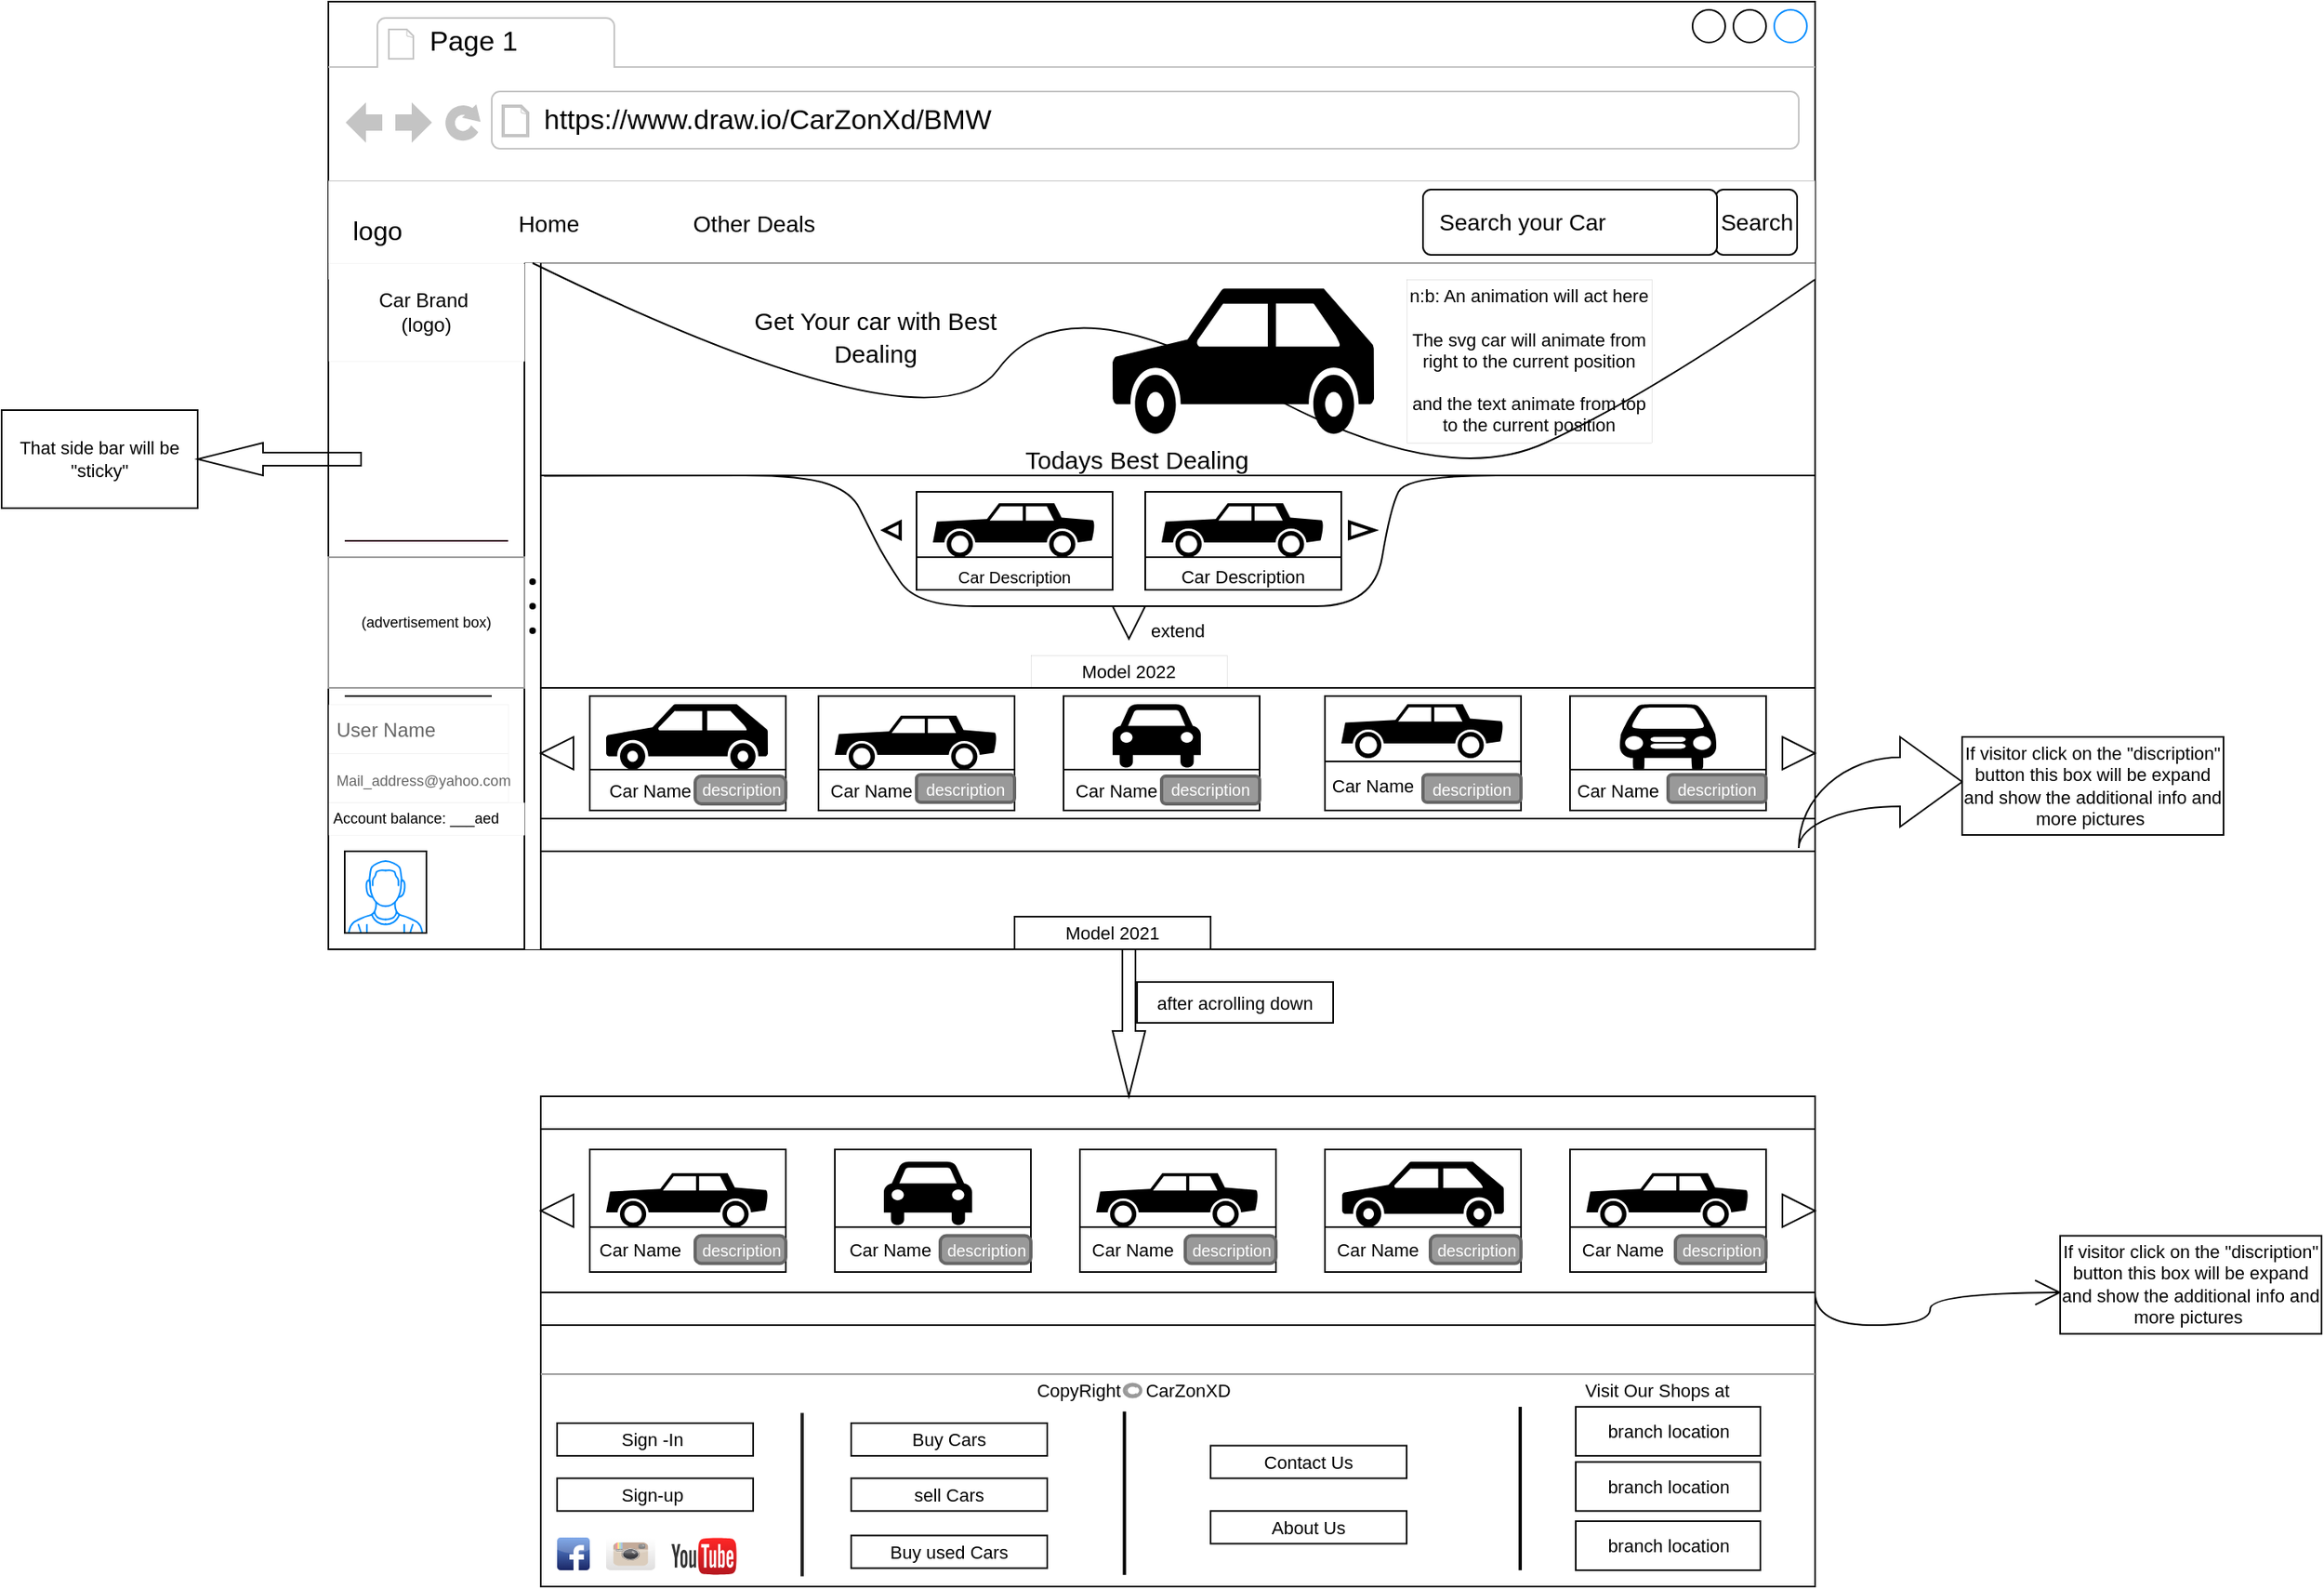 <mxfile version="20.3.0" type="device"><diagram id="kMZkIQXYg6IpjnxFTwo0" name="Page-1"><mxGraphModel dx="1888" dy="641" grid="1" gridSize="10" guides="1" tooltips="1" connect="1" arrows="1" fold="1" page="1" pageScale="1" pageWidth="850" pageHeight="1100" math="0" shadow="0"><root><mxCell id="0"/><mxCell id="1" parent="0"/><mxCell id="mKoEmBqa7SbIPw8Lqkha-3" value="" style="strokeWidth=1;shadow=0;dashed=0;align=center;html=1;shape=mxgraph.mockup.containers.browserWindow;rSize=0;strokeColor2=#008cff;strokeColor3=#c4c4c4;mainText=,;recursiveResize=0;sketch=0;" parent="1" vertex="1"><mxGeometry x="-130" y="40" width="910" height="580" as="geometry"/></mxCell><mxCell id="mKoEmBqa7SbIPw8Lqkha-4" value="Page 1" style="strokeWidth=1;shadow=0;dashed=0;align=center;html=1;shape=mxgraph.mockup.containers.anchor;fontSize=17;align=left;" parent="mKoEmBqa7SbIPw8Lqkha-3" vertex="1"><mxGeometry x="60" y="12" width="110" height="26" as="geometry"/></mxCell><mxCell id="mKoEmBqa7SbIPw8Lqkha-5" value="https://www.draw.io/CarZonXd/BMW" style="strokeWidth=1;shadow=0;dashed=0;align=center;html=1;shape=mxgraph.mockup.containers.anchor;rSize=0;fontSize=17;align=left;" parent="mKoEmBqa7SbIPw8Lqkha-3" vertex="1"><mxGeometry x="130" y="60" width="250" height="26" as="geometry"/></mxCell><mxCell id="mKoEmBqa7SbIPw8Lqkha-6" value="logo" style="html=1;shadow=0;dashed=0;strokeColor=none;fontSize=16;align=left;spacing=15;" parent="mKoEmBqa7SbIPw8Lqkha-3" vertex="1"><mxGeometry y="110" width="910" height="60" as="geometry"/></mxCell><mxCell id="mKoEmBqa7SbIPw8Lqkha-7" value="Home" style="fillColor=none;strokeColor=none;fontSize=14;align=center;" parent="mKoEmBqa7SbIPw8Lqkha-6" vertex="1"><mxGeometry width="70" height="40" relative="1" as="geometry"><mxPoint x="100" y="5" as="offset"/></mxGeometry></mxCell><mxCell id="mKoEmBqa7SbIPw8Lqkha-9" value="Other Deals" style="fillColor=none;strokeColor=none;fontSize=14;align=right;spacingRight=20;" parent="mKoEmBqa7SbIPw8Lqkha-6" vertex="1"><mxGeometry width="100" height="40" relative="1" as="geometry"><mxPoint x="220" y="5" as="offset"/></mxGeometry></mxCell><mxCell id="mKoEmBqa7SbIPw8Lqkha-10" value="" style="shape=triangle;direction=south;strokeColor=none;perimeter=none;" parent="mKoEmBqa7SbIPw8Lqkha-9" vertex="1"><mxGeometry x="1" y="0.5" width="10" height="5" relative="1" as="geometry"><mxPoint x="-17" y="-2.5" as="offset"/></mxGeometry></mxCell><mxCell id="mKoEmBqa7SbIPw8Lqkha-12" value="Search" style="html=1;shadow=0;dashed=0;shape=mxgraph.bootstrap.rrect;rSize=5;fontSize=14;fillColor=none;" parent="mKoEmBqa7SbIPw8Lqkha-6" vertex="1"><mxGeometry x="1" width="50" height="40" relative="1" as="geometry"><mxPoint x="-61" y="5" as="offset"/></mxGeometry></mxCell><mxCell id="mKoEmBqa7SbIPw8Lqkha-13" value="Search your Car" style="html=1;shadow=0;dashed=0;shape=mxgraph.bootstrap.rrect;rSize=5;fontSize=14;align=left;spacing=10;" parent="mKoEmBqa7SbIPw8Lqkha-6" vertex="1"><mxGeometry x="1" width="180" height="40" relative="1" as="geometry"><mxPoint x="-240" y="5" as="offset"/></mxGeometry></mxCell><mxCell id="mKoEmBqa7SbIPw8Lqkha-56" value="" style="verticalLabelPosition=bottom;shadow=0;dashed=0;align=center;html=1;verticalAlign=top;strokeWidth=1;shape=mxgraph.mockup.markup.line;strokeColor=#999999;fontSize=16;fillColor=#7C6EFF;" parent="mKoEmBqa7SbIPw8Lqkha-6" vertex="1"><mxGeometry x="120" y="40" width="790" height="20" as="geometry"/></mxCell><mxCell id="mKoEmBqa7SbIPw8Lqkha-17" value="" style="verticalLabelPosition=bottom;shadow=0;dashed=0;align=center;html=1;verticalAlign=top;strokeWidth=1;shape=mxgraph.mockup.forms.splitter;direction=north;" parent="mKoEmBqa7SbIPw8Lqkha-3" vertex="1"><mxGeometry x="120" y="160" width="10" height="420" as="geometry"/></mxCell><mxCell id="mKoEmBqa7SbIPw8Lqkha-18" value="" style="verticalLabelPosition=bottom;shadow=0;dashed=0;align=center;html=1;verticalAlign=top;strokeWidth=1;shape=mxgraph.mockup.containers.userMale;strokeColor2=#008cff;" parent="mKoEmBqa7SbIPw8Lqkha-3" vertex="1"><mxGeometry x="10" y="520" width="50" height="50" as="geometry"/></mxCell><mxCell id="mKoEmBqa7SbIPw8Lqkha-21" value="" style="line;strokeWidth=1;html=1;perimeter=backbonePerimeter;points=[];outlineConnect=0;" parent="mKoEmBqa7SbIPw8Lqkha-3" vertex="1"><mxGeometry x="10" y="420" width="90" height="10" as="geometry"/></mxCell><mxCell id="mKoEmBqa7SbIPw8Lqkha-22" value="&lt;font style=&quot;font-size: 12px;&quot;&gt;User Name&lt;/font&gt;" style="strokeWidth=0;shadow=0;dashed=0;align=center;html=1;shape=mxgraph.mockup.forms.pwField;strokeColor=#999999;mainText=;align=left;fontColor=#666666;fontSize=17;spacingLeft=3;" parent="mKoEmBqa7SbIPw8Lqkha-3" vertex="1"><mxGeometry y="430" width="110" height="30" as="geometry"/></mxCell><mxCell id="mKoEmBqa7SbIPw8Lqkha-23" value="&lt;font style=&quot;font-size: 9px;&quot;&gt;Mail_address@yahoo.com&lt;/font&gt;" style="strokeWidth=0;shadow=0;dashed=0;align=center;html=1;shape=mxgraph.mockup.forms.pwField;strokeColor=#999999;mainText=;align=left;fontColor=#666666;fontSize=17;spacingLeft=3;" parent="mKoEmBqa7SbIPw8Lqkha-3" vertex="1"><mxGeometry y="460" width="110" height="30" as="geometry"/></mxCell><mxCell id="mKoEmBqa7SbIPw8Lqkha-24" value="(advertisement box)" style="rounded=0;whiteSpace=wrap;html=1;strokeColor=#999999;strokeWidth=1;fontSize=9;" parent="mKoEmBqa7SbIPw8Lqkha-3" vertex="1"><mxGeometry y="340" width="120" height="80" as="geometry"/></mxCell><mxCell id="mKoEmBqa7SbIPw8Lqkha-25" value="Account balance: ___aed&amp;nbsp; &amp;nbsp; &amp;nbsp;" style="rounded=0;whiteSpace=wrap;html=1;strokeColor=#999999;strokeWidth=0;fontSize=9;" parent="mKoEmBqa7SbIPw8Lqkha-3" vertex="1"><mxGeometry y="490" width="120" height="20" as="geometry"/></mxCell><mxCell id="mKoEmBqa7SbIPw8Lqkha-35" value="&lt;font style=&quot;font-size: 12px;&quot;&gt;Car Brand&amp;nbsp;&lt;br&gt;(logo)&lt;br&gt;&lt;/font&gt;" style="rounded=0;whiteSpace=wrap;html=1;strokeColor=#999999;strokeWidth=0;fontSize=10;" parent="mKoEmBqa7SbIPw8Lqkha-3" vertex="1"><mxGeometry y="160" width="120" height="60" as="geometry"/></mxCell><mxCell id="mKoEmBqa7SbIPw8Lqkha-54" value="" style="endArrow=none;html=1;rounded=0;fontSize=12;startSize=14;endSize=14;curved=1;entryX=1;entryY=1;entryDx=0;entryDy=0;fillColor=#9985FF;" parent="mKoEmBqa7SbIPw8Lqkha-3" target="mKoEmBqa7SbIPw8Lqkha-6" edge="1"><mxGeometry width="50" height="50" relative="1" as="geometry"><mxPoint x="125" y="160" as="sourcePoint"/><mxPoint x="450" y="260" as="targetPoint"/><Array as="points"><mxPoint x="370" y="280"/><mxPoint x="450" y="170"/><mxPoint x="680" y="300"/><mxPoint x="810" y="240"/></Array></mxGeometry></mxCell><mxCell id="mKoEmBqa7SbIPw8Lqkha-57" value="" style="shape=mxgraph.signs.transportation.car_3;html=1;pointerEvents=1;fillColor=#000000;strokeColor=none;verticalLabelPosition=bottom;verticalAlign=top;align=center;fontSize=16;direction=east;" parent="mKoEmBqa7SbIPw8Lqkha-3" vertex="1"><mxGeometry x="480" y="175.5" width="160" height="89" as="geometry"/></mxCell><mxCell id="mKoEmBqa7SbIPw8Lqkha-58" value="&lt;font style=&quot;font-size: 15px;&quot;&gt;Get Your car with Best Dealing&lt;/font&gt;" style="rounded=0;whiteSpace=wrap;html=1;fontSize=16;fillColor=none;strokeColor=none;" parent="mKoEmBqa7SbIPw8Lqkha-3" vertex="1"><mxGeometry x="240" y="174.5" width="190" height="60" as="geometry"/></mxCell><mxCell id="mKoEmBqa7SbIPw8Lqkha-59" value="" style="verticalLabelPosition=bottom;shadow=0;dashed=0;align=center;html=1;verticalAlign=top;strokeWidth=1;shape=mxgraph.mockup.markup.line;strokeColor=#33001A;fontSize=15;fillColor=none;" parent="mKoEmBqa7SbIPw8Lqkha-3" vertex="1"><mxGeometry x="10" y="320" width="100" height="20" as="geometry"/></mxCell><mxCell id="mKoEmBqa7SbIPw8Lqkha-60" value="Todays Best Dealing" style="rounded=0;whiteSpace=wrap;html=1;strokeColor=none;fontSize=15;fillColor=none;" parent="mKoEmBqa7SbIPw8Lqkha-3" vertex="1"><mxGeometry x="310" y="270" width="370" height="20" as="geometry"/></mxCell><mxCell id="mKoEmBqa7SbIPw8Lqkha-61" value="" style="verticalLabelPosition=bottom;shadow=0;dashed=0;align=center;html=1;verticalAlign=top;strokeWidth=1;shape=mxgraph.mockup.markup.line;strokeColor=#000000;fontSize=15;fillColor=none;" parent="mKoEmBqa7SbIPw8Lqkha-3" vertex="1"><mxGeometry x="130" y="280" width="780" height="20" as="geometry"/></mxCell><mxCell id="mKoEmBqa7SbIPw8Lqkha-62" value="" style="rounded=0;whiteSpace=wrap;html=1;strokeColor=#000000;fontSize=15;fillColor=none;" parent="mKoEmBqa7SbIPw8Lqkha-3" vertex="1"><mxGeometry x="360" y="300" width="120" height="60" as="geometry"/></mxCell><mxCell id="mKoEmBqa7SbIPw8Lqkha-63" value="" style="shape=mxgraph.signs.transportation.car_2;html=1;pointerEvents=1;fillColor=#000000;strokeColor=none;verticalLabelPosition=bottom;verticalAlign=top;align=center;fontSize=15;" parent="mKoEmBqa7SbIPw8Lqkha-3" vertex="1"><mxGeometry x="370" y="307" width="100" height="33" as="geometry"/></mxCell><mxCell id="mKoEmBqa7SbIPw8Lqkha-64" value="&lt;font style=&quot;font-size: 10px;&quot;&gt;Car Description&lt;/font&gt;" style="rounded=0;whiteSpace=wrap;html=1;strokeColor=#000000;fontSize=15;fillColor=none;" parent="mKoEmBqa7SbIPw8Lqkha-3" vertex="1"><mxGeometry x="360" y="340" width="120" height="20" as="geometry"/></mxCell><mxCell id="mKoEmBqa7SbIPw8Lqkha-65" value="" style="rounded=0;whiteSpace=wrap;html=1;strokeColor=#000000;fontSize=15;fillColor=none;" parent="mKoEmBqa7SbIPw8Lqkha-3" vertex="1"><mxGeometry x="500" y="300" width="120" height="60" as="geometry"/></mxCell><mxCell id="mKoEmBqa7SbIPw8Lqkha-66" value="" style="shape=mxgraph.signs.transportation.car_2;html=1;pointerEvents=1;fillColor=#000000;strokeColor=none;verticalLabelPosition=bottom;verticalAlign=top;align=center;fontSize=15;" parent="mKoEmBqa7SbIPw8Lqkha-3" vertex="1"><mxGeometry x="510" y="307" width="100" height="33" as="geometry"/></mxCell><mxCell id="mKoEmBqa7SbIPw8Lqkha-67" value="&lt;font style=&quot;font-size: 11px;&quot;&gt;Car Description&lt;/font&gt;" style="rounded=0;whiteSpace=wrap;html=1;strokeColor=#000000;fontSize=15;fillColor=none;" parent="mKoEmBqa7SbIPw8Lqkha-3" vertex="1"><mxGeometry x="500" y="340" width="120" height="20" as="geometry"/></mxCell><mxCell id="mKoEmBqa7SbIPw8Lqkha-72" value="" style="endArrow=none;html=1;rounded=0;fontSize=11;startSize=14;endSize=14;fillColor=#9985FF;curved=1;entryX=0.69;entryY=1.2;entryDx=0;entryDy=0;entryPerimeter=0;" parent="mKoEmBqa7SbIPw8Lqkha-3" source="mKoEmBqa7SbIPw8Lqkha-3" target="mKoEmBqa7SbIPw8Lqkha-17" edge="1"><mxGeometry width="50" height="50" relative="1" as="geometry"><mxPoint x="450" y="330" as="sourcePoint"/><mxPoint x="500" y="280" as="targetPoint"/><Array as="points"><mxPoint x="770" y="290"/><mxPoint x="660" y="290"/><mxPoint x="650" y="310"/><mxPoint x="640" y="370"/><mxPoint x="570" y="370"/><mxPoint x="510" y="370"/><mxPoint x="430" y="370"/><mxPoint x="360" y="370"/><mxPoint x="340" y="340"/><mxPoint x="330" y="320"/><mxPoint x="320" y="300"/><mxPoint x="290" y="290"/><mxPoint x="220" y="290"/></Array></mxGeometry></mxCell><mxCell id="mKoEmBqa7SbIPw8Lqkha-75" value="" style="verticalLabelPosition=bottom;verticalAlign=top;html=1;strokeWidth=2;shape=mxgraph.arrows2.arrow;dy=0.6;dx=40;notch=0;strokeColor=#000000;fontSize=11;fillColor=none;" parent="mKoEmBqa7SbIPw8Lqkha-3" vertex="1"><mxGeometry x="625" y="318.5" width="15" height="10" as="geometry"/></mxCell><mxCell id="mKoEmBqa7SbIPw8Lqkha-78" value="" style="html=1;shadow=0;dashed=0;align=center;verticalAlign=middle;shape=mxgraph.arrows2.arrow;dy=0.6;dx=40;flipH=1;notch=0;strokeColor=#000000;fontSize=11;fillColor=none;strokeWidth=2;" parent="mKoEmBqa7SbIPw8Lqkha-3" vertex="1"><mxGeometry x="340" y="318.5" width="10" height="10" as="geometry"/></mxCell><mxCell id="mKoEmBqa7SbIPw8Lqkha-81" value="" style="html=1;shadow=0;dashed=0;align=center;verticalAlign=middle;shape=mxgraph.arrows2.arrow;dy=0.6;dx=40;direction=south;notch=0;sketch=0;strokeColor=#000000;strokeWidth=1;fontSize=11;fillColor=none;" parent="mKoEmBqa7SbIPw8Lqkha-3" vertex="1"><mxGeometry x="480" y="370" width="20" height="20" as="geometry"/></mxCell><mxCell id="mKoEmBqa7SbIPw8Lqkha-82" value="extend" style="rounded=0;whiteSpace=wrap;html=1;shadow=0;sketch=0;strokeColor=none;strokeWidth=0;fontSize=11;fillColor=none;" parent="mKoEmBqa7SbIPw8Lqkha-3" vertex="1"><mxGeometry x="470" y="370" width="100" height="30" as="geometry"/></mxCell><mxCell id="mKoEmBqa7SbIPw8Lqkha-83" value="n:b: An animation will act here&lt;br&gt;&lt;br&gt;The svg car will animate from right to the current position&lt;br&gt;&lt;br&gt;and the text animate from top to the current position" style="rounded=0;whiteSpace=wrap;html=1;shadow=0;sketch=0;strokeColor=#000000;strokeWidth=0;fontSize=11;fillColor=none;" parent="mKoEmBqa7SbIPw8Lqkha-3" vertex="1"><mxGeometry x="660" y="170" width="150" height="100" as="geometry"/></mxCell><mxCell id="mKoEmBqa7SbIPw8Lqkha-84" value="Model 2022" style="rounded=0;whiteSpace=wrap;html=1;shadow=0;sketch=0;strokeColor=#000000;strokeWidth=0;fontSize=11;fillColor=none;" parent="mKoEmBqa7SbIPw8Lqkha-3" vertex="1"><mxGeometry x="430" y="400" width="120" height="20" as="geometry"/></mxCell><mxCell id="mKoEmBqa7SbIPw8Lqkha-86" value="" style="rounded=0;whiteSpace=wrap;html=1;shadow=0;sketch=0;strokeColor=#000000;strokeWidth=1;fontSize=11;fillColor=none;" parent="mKoEmBqa7SbIPw8Lqkha-3" vertex="1"><mxGeometry x="160" y="425" width="120" height="70" as="geometry"/></mxCell><mxCell id="mKoEmBqa7SbIPw8Lqkha-87" value="" style="rounded=0;whiteSpace=wrap;html=1;shadow=0;sketch=0;strokeColor=#000000;strokeWidth=1;fontSize=11;fillColor=none;" parent="mKoEmBqa7SbIPw8Lqkha-3" vertex="1"><mxGeometry x="300" y="425" width="120" height="70" as="geometry"/></mxCell><mxCell id="mKoEmBqa7SbIPw8Lqkha-88" value="" style="rounded=0;whiteSpace=wrap;html=1;shadow=0;sketch=0;strokeColor=#000000;strokeWidth=1;fontSize=11;fillColor=none;" parent="mKoEmBqa7SbIPw8Lqkha-3" vertex="1"><mxGeometry x="450" y="425" width="120" height="70" as="geometry"/></mxCell><mxCell id="mKoEmBqa7SbIPw8Lqkha-89" value="" style="rounded=0;whiteSpace=wrap;html=1;shadow=0;sketch=0;strokeColor=#000000;strokeWidth=1;fontSize=11;fillColor=none;" parent="mKoEmBqa7SbIPw8Lqkha-3" vertex="1"><mxGeometry x="610" y="425" width="120" height="70" as="geometry"/></mxCell><mxCell id="mKoEmBqa7SbIPw8Lqkha-90" value="" style="rounded=0;whiteSpace=wrap;html=1;shadow=0;sketch=0;strokeColor=#000000;strokeWidth=1;fontSize=11;fillColor=none;" parent="mKoEmBqa7SbIPw8Lqkha-3" vertex="1"><mxGeometry x="760" y="425" width="120" height="70" as="geometry"/></mxCell><mxCell id="mKoEmBqa7SbIPw8Lqkha-91" value="" style="verticalLabelPosition=bottom;shadow=0;dashed=0;align=center;html=1;verticalAlign=top;strokeWidth=1;shape=mxgraph.mockup.markup.line;strokeColor=#080808;sketch=0;fontSize=11;fillColor=none;" parent="mKoEmBqa7SbIPw8Lqkha-3" vertex="1"><mxGeometry x="130" y="410" width="780" height="20" as="geometry"/></mxCell><mxCell id="mKoEmBqa7SbIPw8Lqkha-92" value="" style="verticalLabelPosition=bottom;shadow=0;dashed=0;align=center;html=1;verticalAlign=top;strokeWidth=1;shape=mxgraph.mockup.markup.line;strokeColor=#080808;sketch=0;fontSize=11;fillColor=none;" parent="mKoEmBqa7SbIPw8Lqkha-3" vertex="1"><mxGeometry x="130" y="490" width="780" height="20" as="geometry"/></mxCell><mxCell id="mKoEmBqa7SbIPw8Lqkha-95" value="Car Name&amp;nbsp; &amp;nbsp; &amp;nbsp; &amp;nbsp; &amp;nbsp; &amp;nbsp; &amp;nbsp; &amp;nbsp;" style="rounded=0;whiteSpace=wrap;html=1;shadow=0;sketch=0;strokeColor=#080808;strokeWidth=1;fontSize=11;fillColor=none;" parent="mKoEmBqa7SbIPw8Lqkha-3" vertex="1"><mxGeometry x="160" y="470" width="120" height="25" as="geometry"/></mxCell><mxCell id="mKoEmBqa7SbIPw8Lqkha-96" value="" style="shape=mxgraph.signs.transportation.car_3;html=1;pointerEvents=1;fillColor=#000000;strokeColor=none;verticalLabelPosition=bottom;verticalAlign=top;align=center;shadow=0;sketch=0;strokeWidth=1;fontSize=11;" parent="mKoEmBqa7SbIPw8Lqkha-3" vertex="1"><mxGeometry x="170" y="430" width="99" height="40" as="geometry"/></mxCell><mxCell id="mKoEmBqa7SbIPw8Lqkha-97" value="Car Name&amp;nbsp; &amp;nbsp; &amp;nbsp; &amp;nbsp; &amp;nbsp; &amp;nbsp; &amp;nbsp; &amp;nbsp; &amp;nbsp;&amp;nbsp;" style="rounded=0;whiteSpace=wrap;html=1;shadow=0;sketch=0;strokeColor=#080808;strokeWidth=1;fontSize=11;fillColor=none;" parent="mKoEmBqa7SbIPw8Lqkha-3" vertex="1"><mxGeometry x="300" y="470" width="120" height="25" as="geometry"/></mxCell><mxCell id="mKoEmBqa7SbIPw8Lqkha-98" value="Car Name&amp;nbsp; &amp;nbsp; &amp;nbsp; &amp;nbsp; &amp;nbsp; &amp;nbsp; &amp;nbsp; &amp;nbsp; &amp;nbsp;&amp;nbsp;" style="rounded=0;whiteSpace=wrap;html=1;shadow=0;sketch=0;strokeColor=#080808;strokeWidth=1;fontSize=11;fillColor=none;" parent="mKoEmBqa7SbIPw8Lqkha-3" vertex="1"><mxGeometry x="450" y="470" width="120" height="25" as="geometry"/></mxCell><mxCell id="mKoEmBqa7SbIPw8Lqkha-99" value="Car Name&amp;nbsp; &amp;nbsp; &amp;nbsp; &amp;nbsp; &amp;nbsp; &amp;nbsp; &amp;nbsp; &amp;nbsp; &amp;nbsp; &amp;nbsp;&amp;nbsp;" style="rounded=0;whiteSpace=wrap;html=1;shadow=0;sketch=0;strokeColor=#080808;strokeWidth=1;fontSize=11;fillColor=none;" parent="mKoEmBqa7SbIPw8Lqkha-3" vertex="1"><mxGeometry x="610" y="465" width="120" height="30" as="geometry"/></mxCell><mxCell id="mKoEmBqa7SbIPw8Lqkha-100" value="Car Name&amp;nbsp; &amp;nbsp; &amp;nbsp; &amp;nbsp; &amp;nbsp; &amp;nbsp; &amp;nbsp; &amp;nbsp; &amp;nbsp; &amp;nbsp;&amp;nbsp;" style="rounded=0;whiteSpace=wrap;html=1;shadow=0;sketch=0;strokeColor=#080808;strokeWidth=1;fontSize=11;fillColor=none;" parent="mKoEmBqa7SbIPw8Lqkha-3" vertex="1"><mxGeometry x="760" y="470" width="120" height="25" as="geometry"/></mxCell><mxCell id="mKoEmBqa7SbIPw8Lqkha-101" value="" style="shape=mxgraph.signs.transportation.car_2;html=1;pointerEvents=1;fillColor=#000000;strokeColor=none;verticalLabelPosition=bottom;verticalAlign=top;align=center;shadow=0;sketch=0;strokeWidth=1;fontSize=11;" parent="mKoEmBqa7SbIPw8Lqkha-3" vertex="1"><mxGeometry x="310" y="437" width="100" height="33" as="geometry"/></mxCell><mxCell id="mKoEmBqa7SbIPw8Lqkha-102" value="" style="shape=mxgraph.signs.transportation.car_4;html=1;pointerEvents=1;fillColor=#000000;strokeColor=none;verticalLabelPosition=bottom;verticalAlign=top;align=center;shadow=0;sketch=0;strokeWidth=1;fontSize=11;" parent="mKoEmBqa7SbIPw8Lqkha-3" vertex="1"><mxGeometry x="480" y="430" width="54" height="40" as="geometry"/></mxCell><mxCell id="mKoEmBqa7SbIPw8Lqkha-103" value="" style="shape=mxgraph.signs.transportation.car_2;html=1;pointerEvents=1;fillColor=#000000;strokeColor=none;verticalLabelPosition=bottom;verticalAlign=top;align=center;shadow=0;sketch=0;strokeWidth=1;fontSize=11;" parent="mKoEmBqa7SbIPw8Lqkha-3" vertex="1"><mxGeometry x="620" y="430" width="100" height="33" as="geometry"/></mxCell><mxCell id="mKoEmBqa7SbIPw8Lqkha-104" value="" style="shape=mxgraph.signs.transportation.car_1;html=1;pointerEvents=1;fillColor=#000000;strokeColor=none;verticalLabelPosition=bottom;verticalAlign=top;align=center;shadow=0;sketch=0;strokeWidth=1;fontSize=11;" parent="mKoEmBqa7SbIPw8Lqkha-3" vertex="1"><mxGeometry x="790.25" y="430" width="59.5" height="40" as="geometry"/></mxCell><mxCell id="mKoEmBqa7SbIPw8Lqkha-105" value="" style="triangle;whiteSpace=wrap;html=1;shadow=0;sketch=0;strokeColor=#080808;strokeWidth=1;fontSize=11;fillColor=none;" parent="mKoEmBqa7SbIPw8Lqkha-3" vertex="1"><mxGeometry x="890" y="450" width="20" height="20" as="geometry"/></mxCell><mxCell id="mKoEmBqa7SbIPw8Lqkha-107" value="description" style="rounded=1;html=1;shadow=0;dashed=0;whiteSpace=wrap;fontSize=10;fillColor=#999999;align=center;strokeColor=#666666;fontColor=#ffffff;strokeWidth=2;sketch=0;arcSize=22;" parent="mKoEmBqa7SbIPw8Lqkha-3" vertex="1"><mxGeometry x="224.5" y="474.06" width="55.5" height="16.88" as="geometry"/></mxCell><mxCell id="mKoEmBqa7SbIPw8Lqkha-108" value="description" style="rounded=1;html=1;shadow=0;dashed=0;whiteSpace=wrap;fontSize=10;fillColor=#999999;align=center;strokeColor=#666666;fontColor=#ffffff;strokeWidth=2;sketch=0;" parent="mKoEmBqa7SbIPw8Lqkha-3" vertex="1"><mxGeometry x="360" y="473.12" width="60" height="16.88" as="geometry"/></mxCell><mxCell id="mKoEmBqa7SbIPw8Lqkha-110" value="description" style="rounded=1;html=1;shadow=0;dashed=0;whiteSpace=wrap;fontSize=10;fillColor=#999999;align=center;strokeColor=#666666;fontColor=#ffffff;strokeWidth=2;sketch=0;" parent="mKoEmBqa7SbIPw8Lqkha-3" vertex="1"><mxGeometry x="510" y="474.06" width="60" height="16.88" as="geometry"/></mxCell><mxCell id="mKoEmBqa7SbIPw8Lqkha-112" value="description" style="rounded=1;html=1;shadow=0;dashed=0;whiteSpace=wrap;fontSize=10;fillColor=#999999;align=center;strokeColor=#666666;fontColor=#ffffff;strokeWidth=2;sketch=0;" parent="mKoEmBqa7SbIPw8Lqkha-3" vertex="1"><mxGeometry x="670" y="473.12" width="60" height="16.88" as="geometry"/></mxCell><mxCell id="mKoEmBqa7SbIPw8Lqkha-114" value="description" style="rounded=1;html=1;shadow=0;dashed=0;whiteSpace=wrap;fontSize=10;fillColor=#999999;align=center;strokeColor=#666666;fontColor=#ffffff;strokeWidth=2;sketch=0;" parent="mKoEmBqa7SbIPw8Lqkha-3" vertex="1"><mxGeometry x="820" y="473.12" width="60" height="16.88" as="geometry"/></mxCell><mxCell id="mKoEmBqa7SbIPw8Lqkha-115" value="" style="rounded=0;whiteSpace=wrap;html=1;shadow=0;sketch=0;strokeColor=#080808;strokeWidth=1;fontSize=11;fillColor=none;" parent="mKoEmBqa7SbIPw8Lqkha-3" vertex="1"><mxGeometry x="130" y="500" width="780" height="20" as="geometry"/></mxCell><mxCell id="mKoEmBqa7SbIPw8Lqkha-116" value="" style="html=1;shadow=0;dashed=0;align=center;verticalAlign=middle;shape=mxgraph.arrows2.arrow;dy=0.6;dx=40;flipH=1;notch=0;sketch=0;strokeColor=#080808;strokeWidth=1;fontSize=11;fillColor=none;" parent="mKoEmBqa7SbIPw8Lqkha-3" vertex="1"><mxGeometry x="130" y="450" width="20" height="20" as="geometry"/></mxCell><mxCell id="mKoEmBqa7SbIPw8Lqkha-123" value="Model 2021" style="rounded=0;whiteSpace=wrap;html=1;shadow=0;sketch=0;strokeColor=#080808;strokeWidth=1;fontSize=11;fillColor=none;" parent="mKoEmBqa7SbIPw8Lqkha-3" vertex="1"><mxGeometry x="420" y="560" width="120" height="20" as="geometry"/></mxCell><mxCell id="mKoEmBqa7SbIPw8Lqkha-93" value="" style="html=1;shadow=0;dashed=0;align=center;verticalAlign=middle;shape=mxgraph.arrows2.arrow;dy=0.6;dx=40;flipH=1;notch=0;sketch=0;strokeColor=#080808;strokeWidth=1;fontSize=11;fillColor=none;" parent="1" vertex="1"><mxGeometry x="-210" y="310" width="100" height="20" as="geometry"/></mxCell><mxCell id="mKoEmBqa7SbIPw8Lqkha-94" value="That side bar will be &quot;sticky&quot;" style="rounded=0;whiteSpace=wrap;html=1;shadow=0;sketch=0;strokeColor=#080808;strokeWidth=1;fontSize=11;fillColor=none;" parent="1" vertex="1"><mxGeometry x="-330" y="290" width="120" height="60" as="geometry"/></mxCell><mxCell id="mKoEmBqa7SbIPw8Lqkha-118" value="If visitor click on the &quot;discription&quot; button this box will be expand and show the additional info and more pictures&amp;nbsp;" style="rounded=0;whiteSpace=wrap;html=1;shadow=0;sketch=0;strokeColor=#080808;strokeWidth=1;fontSize=11;fillColor=none;" parent="1" vertex="1"><mxGeometry x="870" y="490" width="160" height="60" as="geometry"/></mxCell><mxCell id="mKoEmBqa7SbIPw8Lqkha-119" value="" style="rounded=0;whiteSpace=wrap;html=1;shadow=0;sketch=0;strokeColor=#080808;strokeWidth=1;fontSize=11;fillColor=none;" parent="1" vertex="1"><mxGeometry y="710" width="780" height="300" as="geometry"/></mxCell><mxCell id="mKoEmBqa7SbIPw8Lqkha-121" value="" style="html=1;shadow=0;dashed=0;align=center;verticalAlign=middle;shape=mxgraph.arrows2.arrow;dy=0.6;dx=40;direction=south;notch=0;sketch=0;strokeColor=#080808;strokeWidth=1;fontSize=11;fillColor=none;" parent="1" vertex="1"><mxGeometry x="350" y="620" width="20" height="90" as="geometry"/></mxCell><mxCell id="mKoEmBqa7SbIPw8Lqkha-122" value="" style="html=1;shadow=0;dashed=0;align=center;verticalAlign=middle;shape=mxgraph.arrows2.jumpInArrow;dy=15;dx=38;arrowHead=55;sketch=0;strokeColor=#080808;strokeWidth=1;fontSize=11;fillColor=none;" parent="1" vertex="1"><mxGeometry x="770" y="490" width="100" height="68" as="geometry"/></mxCell><mxCell id="mKoEmBqa7SbIPw8Lqkha-124" value="after acrolling down" style="rounded=0;whiteSpace=wrap;html=1;shadow=0;sketch=0;strokeColor=#080808;strokeWidth=1;fontSize=11;fillColor=none;" parent="1" vertex="1"><mxGeometry x="365" y="640" width="120" height="25" as="geometry"/></mxCell><mxCell id="mKoEmBqa7SbIPw8Lqkha-282" style="edgeStyle=orthogonalEdgeStyle;curved=1;rounded=0;orthogonalLoop=1;jettySize=auto;html=1;exitX=1;exitY=1;exitDx=0;exitDy=0;fontSize=11;endArrow=open;startSize=14;endSize=14;fillColor=#9985FF;" parent="1" source="mKoEmBqa7SbIPw8Lqkha-125" edge="1"><mxGeometry relative="1" as="geometry"><mxPoint x="930.8" y="830" as="targetPoint"/></mxGeometry></mxCell><mxCell id="mKoEmBqa7SbIPw8Lqkha-125" value="" style="rounded=0;whiteSpace=wrap;html=1;shadow=0;sketch=0;strokeColor=#080808;strokeWidth=1;fontSize=11;fillColor=none;" parent="1" vertex="1"><mxGeometry y="730" width="780" height="100" as="geometry"/></mxCell><mxCell id="mKoEmBqa7SbIPw8Lqkha-126" value="" style="rounded=0;whiteSpace=wrap;html=1;shadow=0;sketch=0;strokeColor=#080808;strokeWidth=1;fontSize=11;fillColor=none;" parent="1" vertex="1"><mxGeometry y="830" width="780" height="20" as="geometry"/></mxCell><mxCell id="mKoEmBqa7SbIPw8Lqkha-127" value="" style="rounded=0;whiteSpace=wrap;html=1;shadow=0;sketch=0;strokeColor=#080808;strokeWidth=1;fontSize=11;fillColor=none;" parent="1" vertex="1"><mxGeometry x="30" y="742.5" width="120" height="75" as="geometry"/></mxCell><mxCell id="mKoEmBqa7SbIPw8Lqkha-129" value="" style="rounded=0;whiteSpace=wrap;html=1;shadow=0;sketch=0;strokeColor=#080808;strokeWidth=1;fontSize=11;fillColor=none;" parent="1" vertex="1"><mxGeometry x="330" y="742.5" width="120" height="75" as="geometry"/></mxCell><mxCell id="mKoEmBqa7SbIPw8Lqkha-130" value="" style="rounded=0;whiteSpace=wrap;html=1;shadow=0;sketch=0;strokeColor=#080808;strokeWidth=1;fontSize=11;fillColor=none;" parent="1" vertex="1"><mxGeometry x="480" y="742.5" width="120" height="75" as="geometry"/></mxCell><mxCell id="mKoEmBqa7SbIPw8Lqkha-131" value="" style="rounded=0;whiteSpace=wrap;html=1;shadow=0;sketch=0;strokeColor=#080808;strokeWidth=1;fontSize=11;fillColor=none;" parent="1" vertex="1"><mxGeometry x="630" y="742.5" width="120" height="75" as="geometry"/></mxCell><mxCell id="mKoEmBqa7SbIPw8Lqkha-132" value="" style="rounded=0;whiteSpace=wrap;html=1;shadow=0;sketch=0;strokeColor=#080808;strokeWidth=1;fontSize=11;fillColor=none;" parent="1" vertex="1"><mxGeometry x="180" y="742.5" width="120" height="75" as="geometry"/></mxCell><mxCell id="mKoEmBqa7SbIPw8Lqkha-196" value="" style="html=1;shadow=0;dashed=0;align=center;verticalAlign=middle;shape=mxgraph.arrows2.arrow;dy=0.6;dx=40;flipH=1;notch=0;sketch=0;strokeColor=#080808;strokeWidth=1;fontSize=11;fillColor=none;" parent="1" vertex="1"><mxGeometry y="770" width="20" height="20" as="geometry"/></mxCell><mxCell id="mKoEmBqa7SbIPw8Lqkha-197" value="" style="triangle;whiteSpace=wrap;html=1;shadow=0;sketch=0;strokeColor=#080808;strokeWidth=1;fontSize=11;fillColor=none;" parent="1" vertex="1"><mxGeometry x="760" y="770" width="20" height="20" as="geometry"/></mxCell><mxCell id="mKoEmBqa7SbIPw8Lqkha-198" value="Car Name&amp;nbsp; &amp;nbsp; &amp;nbsp; &amp;nbsp; &amp;nbsp; &amp;nbsp; &amp;nbsp; &amp;nbsp; &amp;nbsp; &amp;nbsp;" style="rounded=0;whiteSpace=wrap;html=1;shadow=0;sketch=0;strokeColor=#080808;strokeWidth=1;fontSize=11;fillColor=none;" parent="1" vertex="1"><mxGeometry x="30" y="790" width="120" height="27.5" as="geometry"/></mxCell><mxCell id="mKoEmBqa7SbIPw8Lqkha-262" value="description" style="rounded=1;html=1;shadow=0;dashed=0;whiteSpace=wrap;fontSize=10;fillColor=#999999;align=center;strokeColor=#666666;fontColor=#ffffff;strokeWidth=2;sketch=0;arcSize=22;" parent="1" vertex="1"><mxGeometry x="94.5" y="795.31" width="55.5" height="16.88" as="geometry"/></mxCell><mxCell id="mKoEmBqa7SbIPw8Lqkha-266" value="Car Name&amp;nbsp; &amp;nbsp; &amp;nbsp; &amp;nbsp; &amp;nbsp; &amp;nbsp; &amp;nbsp; &amp;nbsp; &amp;nbsp;&amp;nbsp;" style="rounded=0;whiteSpace=wrap;html=1;shadow=0;sketch=0;strokeColor=#080808;strokeWidth=1;fontSize=11;fillColor=none;" parent="1" vertex="1"><mxGeometry x="480" y="790" width="120" height="27.5" as="geometry"/></mxCell><mxCell id="mKoEmBqa7SbIPw8Lqkha-267" value="Car Name&amp;nbsp; &amp;nbsp; &amp;nbsp; &amp;nbsp; &amp;nbsp; &amp;nbsp; &amp;nbsp; &amp;nbsp; &amp;nbsp;&amp;nbsp;" style="rounded=0;whiteSpace=wrap;html=1;shadow=0;sketch=0;strokeColor=#080808;strokeWidth=1;fontSize=11;fillColor=none;" parent="1" vertex="1"><mxGeometry x="330" y="790" width="120" height="27.5" as="geometry"/></mxCell><mxCell id="mKoEmBqa7SbIPw8Lqkha-268" value="Car Name&amp;nbsp; &amp;nbsp; &amp;nbsp; &amp;nbsp; &amp;nbsp; &amp;nbsp; &amp;nbsp; &amp;nbsp; &amp;nbsp;" style="rounded=0;whiteSpace=wrap;html=1;shadow=0;sketch=0;strokeColor=#080808;strokeWidth=1;fontSize=11;fillColor=none;" parent="1" vertex="1"><mxGeometry x="180" y="790" width="120" height="27.5" as="geometry"/></mxCell><mxCell id="mKoEmBqa7SbIPw8Lqkha-269" value="Car Name&amp;nbsp; &amp;nbsp; &amp;nbsp; &amp;nbsp; &amp;nbsp; &amp;nbsp; &amp;nbsp; &amp;nbsp; &amp;nbsp;&amp;nbsp;" style="rounded=0;whiteSpace=wrap;html=1;shadow=0;sketch=0;strokeColor=#080808;strokeWidth=1;fontSize=11;fillColor=none;" parent="1" vertex="1"><mxGeometry x="630" y="790" width="120" height="27.5" as="geometry"/></mxCell><mxCell id="mKoEmBqa7SbIPw8Lqkha-270" value="description" style="rounded=1;html=1;shadow=0;dashed=0;whiteSpace=wrap;fontSize=10;fillColor=#999999;align=center;strokeColor=#666666;fontColor=#ffffff;strokeWidth=2;sketch=0;arcSize=22;" parent="1" vertex="1"><mxGeometry x="694.5" y="795.31" width="55.5" height="16.88" as="geometry"/></mxCell><mxCell id="mKoEmBqa7SbIPw8Lqkha-271" value="description" style="rounded=1;html=1;shadow=0;dashed=0;whiteSpace=wrap;fontSize=10;fillColor=#999999;align=center;strokeColor=#666666;fontColor=#ffffff;strokeWidth=2;sketch=0;arcSize=22;" parent="1" vertex="1"><mxGeometry x="544.5" y="795.31" width="55.5" height="16.88" as="geometry"/></mxCell><mxCell id="mKoEmBqa7SbIPw8Lqkha-272" value="description" style="rounded=1;html=1;shadow=0;dashed=0;whiteSpace=wrap;fontSize=10;fillColor=#999999;align=center;strokeColor=#666666;fontColor=#ffffff;strokeWidth=2;sketch=0;arcSize=22;" parent="1" vertex="1"><mxGeometry x="394.5" y="795.31" width="55.5" height="16.88" as="geometry"/></mxCell><mxCell id="mKoEmBqa7SbIPw8Lqkha-273" value="description" style="rounded=1;html=1;shadow=0;dashed=0;whiteSpace=wrap;fontSize=10;fillColor=#999999;align=center;strokeColor=#666666;fontColor=#ffffff;strokeWidth=2;sketch=0;arcSize=22;" parent="1" vertex="1"><mxGeometry x="244.5" y="795.31" width="55.5" height="16.88" as="geometry"/></mxCell><mxCell id="mKoEmBqa7SbIPw8Lqkha-274" value="" style="shape=mxgraph.signs.transportation.car_2;html=1;pointerEvents=1;fillColor=#000000;strokeColor=none;verticalLabelPosition=bottom;verticalAlign=top;align=center;shadow=0;sketch=0;strokeWidth=1;fontSize=11;" parent="1" vertex="1"><mxGeometry x="640" y="757" width="100" height="33" as="geometry"/></mxCell><mxCell id="mKoEmBqa7SbIPw8Lqkha-276" value="" style="shape=mxgraph.signs.transportation.car_2;html=1;pointerEvents=1;fillColor=#000000;strokeColor=none;verticalLabelPosition=bottom;verticalAlign=top;align=center;shadow=0;sketch=0;strokeWidth=1;fontSize=11;" parent="1" vertex="1"><mxGeometry x="340" y="757" width="100" height="33" as="geometry"/></mxCell><mxCell id="mKoEmBqa7SbIPw8Lqkha-278" value="" style="shape=mxgraph.signs.transportation.car_2;html=1;pointerEvents=1;fillColor=#000000;strokeColor=none;verticalLabelPosition=bottom;verticalAlign=top;align=center;shadow=0;sketch=0;strokeWidth=1;fontSize=11;" parent="1" vertex="1"><mxGeometry x="40" y="757" width="100" height="33" as="geometry"/></mxCell><mxCell id="mKoEmBqa7SbIPw8Lqkha-280" value="" style="shape=mxgraph.signs.transportation.car_4;html=1;pointerEvents=1;fillColor=#000000;strokeColor=none;verticalLabelPosition=bottom;verticalAlign=top;align=center;shadow=0;sketch=0;strokeWidth=1;fontSize=11;" parent="1" vertex="1"><mxGeometry x="210" y="750" width="54" height="40" as="geometry"/></mxCell><mxCell id="mKoEmBqa7SbIPw8Lqkha-281" value="" style="shape=mxgraph.signs.transportation.car_3;html=1;pointerEvents=1;fillColor=#000000;strokeColor=none;verticalLabelPosition=bottom;verticalAlign=top;align=center;shadow=0;sketch=0;strokeWidth=1;fontSize=11;" parent="1" vertex="1"><mxGeometry x="490.5" y="750" width="99" height="40" as="geometry"/></mxCell><mxCell id="mKoEmBqa7SbIPw8Lqkha-291" value="" style="verticalLabelPosition=bottom;shadow=0;dashed=0;align=center;html=1;verticalAlign=top;strokeWidth=1;shape=mxgraph.mockup.markup.line;strokeColor=#999999;sketch=0;fontSize=11;fillColor=none;" parent="1" vertex="1"><mxGeometry y="870" width="780" height="20" as="geometry"/></mxCell><mxCell id="mKoEmBqa7SbIPw8Lqkha-300" value="CopyRight&amp;nbsp; &amp;nbsp; &amp;nbsp;CarZonXD" style="rounded=0;whiteSpace=wrap;html=1;shadow=0;sketch=0;strokeColor=none;strokeWidth=1;fontSize=11;fillColor=none;" parent="1" vertex="1"><mxGeometry x="274.5" y="880" width="175.5" height="20" as="geometry"/></mxCell><mxCell id="mKoEmBqa7SbIPw8Lqkha-301" value="" style="strokeColor=#999999;verticalLabelPosition=bottom;shadow=0;dashed=0;verticalAlign=top;strokeWidth=2;html=1;shape=mxgraph.mockup.misc.copyrightIcon;sketch=0;fontSize=11;fillColor=none;" parent="1" vertex="1"><mxGeometry x="357.25" y="886.25" width="10" height="7.5" as="geometry"/></mxCell><mxCell id="mKoEmBqa7SbIPw8Lqkha-302" value="Sign -In&amp;nbsp;" style="rounded=0;whiteSpace=wrap;html=1;shadow=0;sketch=0;strokeColor=#080808;strokeWidth=1;fontSize=11;fillColor=none;" parent="1" vertex="1"><mxGeometry x="10" y="910" width="120" height="20" as="geometry"/></mxCell><mxCell id="mKoEmBqa7SbIPw8Lqkha-303" value="Sign-up&amp;nbsp;" style="rounded=0;whiteSpace=wrap;html=1;shadow=0;sketch=0;strokeColor=#080808;strokeWidth=1;fontSize=11;fillColor=none;" parent="1" vertex="1"><mxGeometry x="10" y="943.75" width="120" height="20" as="geometry"/></mxCell><mxCell id="mKoEmBqa7SbIPw8Lqkha-304" value="Visit Our Shops at&amp;nbsp;" style="rounded=0;whiteSpace=wrap;html=1;shadow=0;sketch=0;strokeColor=none;strokeWidth=1;fontSize=11;fillColor=none;" parent="1" vertex="1"><mxGeometry x="589.5" y="880" width="190" height="20" as="geometry"/></mxCell><mxCell id="mKoEmBqa7SbIPw8Lqkha-305" value="" style="dashed=0;outlineConnect=0;html=1;align=center;labelPosition=center;verticalLabelPosition=bottom;verticalAlign=top;shape=mxgraph.webicons.facebook;fillColor=#6294E4;gradientColor=#1A2665;shadow=0;sketch=0;strokeColor=#080808;strokeWidth=1;fontSize=11;" parent="1" vertex="1"><mxGeometry x="10" y="980" width="20" height="20" as="geometry"/></mxCell><mxCell id="mKoEmBqa7SbIPw8Lqkha-306" value="" style="dashed=0;outlineConnect=0;html=1;align=center;labelPosition=center;verticalLabelPosition=bottom;verticalAlign=top;shape=mxgraph.webicons.instagram;gradientColor=#DFDEDE;shadow=0;sketch=0;strokeColor=#080808;strokeWidth=1;fontSize=11;" parent="1" vertex="1"><mxGeometry x="40" y="980" width="30" height="20" as="geometry"/></mxCell><mxCell id="mKoEmBqa7SbIPw8Lqkha-307" value="" style="dashed=0;outlineConnect=0;html=1;align=center;labelPosition=center;verticalLabelPosition=bottom;verticalAlign=top;shape=mxgraph.weblogos.youtube;fillColor=#FF2626;gradientColor=#B5171F;shadow=0;sketch=0;strokeColor=#080808;strokeWidth=1;fontSize=11;" parent="1" vertex="1"><mxGeometry x="80" y="980" width="40" height="22.9" as="geometry"/></mxCell><mxCell id="mKoEmBqa7SbIPw8Lqkha-309" value="branch location" style="rounded=0;whiteSpace=wrap;html=1;shadow=0;sketch=0;strokeColor=#080808;strokeWidth=1;fontSize=11;fillColor=none;" parent="1" vertex="1"><mxGeometry x="633.5" y="900" width="113" height="30" as="geometry"/></mxCell><mxCell id="mKoEmBqa7SbIPw8Lqkha-310" value="branch location" style="rounded=0;whiteSpace=wrap;html=1;shadow=0;sketch=0;strokeColor=#080808;strokeWidth=1;fontSize=11;fillColor=none;" parent="1" vertex="1"><mxGeometry x="633.5" y="933.75" width="113" height="30" as="geometry"/></mxCell><mxCell id="mKoEmBqa7SbIPw8Lqkha-312" value="branch location" style="rounded=0;whiteSpace=wrap;html=1;shadow=0;sketch=0;strokeColor=#080808;strokeWidth=1;fontSize=11;fillColor=none;" parent="1" vertex="1"><mxGeometry x="633.5" y="970" width="113" height="30" as="geometry"/></mxCell><mxCell id="mKoEmBqa7SbIPw8Lqkha-313" value="Buy Cars&lt;span style=&quot;color: rgba(0, 0, 0, 0); font-family: monospace; font-size: 0px; text-align: start;&quot;&gt;%3CmxGraphModel%3E%3Croot%3E%3CmxCell%20id%3D%220%22%2F%3E%3CmxCell%20id%3D%221%22%20parent%3D%220%22%2F%3E%3CmxCell%20id%3D%222%22%20style%3D%22edgeStyle%3DorthogonalEdgeStyle%3Bcurved%3D1%3Brounded%3D0%3BorthogonalLoop%3D1%3BjettySize%3Dauto%3Bhtml%3D1%3BexitX%3D0.5%3BexitY%3D0%3BexitDx%3D0%3BexitDy%3D0%3BfontSize%3D11%3BendArrow%3Dopen%3BstartSize%3D14%3BendSize%3D14%3BfillColor%3D%239985FF%3B%22%20edge%3D%221%22%20parent%3D%221%22%3E%3CmxGeometry%20relative%3D%221%22%20as%3D%22geometry%22%3E%3CmxPoint%20x%3D%22331%22%20y%3D%22970%22%20as%3D%22sourcePoint%22%2F%3E%3CmxPoint%20x%3D%22390%22%20y%3D%221010%22%20as%3D%22targetPoint%22%2F%3E%3C%2FmxGeometry%3E%3C%2FmxCell%3E%3C%2Froot%3E%3C%2FmxGraphModel%3E&lt;/span&gt;" style="rounded=0;whiteSpace=wrap;html=1;shadow=0;sketch=0;strokeColor=#080808;strokeWidth=1;fontSize=11;fillColor=none;" parent="1" vertex="1"><mxGeometry x="190" y="910" width="120" height="20" as="geometry"/></mxCell><mxCell id="mKoEmBqa7SbIPw8Lqkha-316" value="" style="verticalLabelPosition=bottom;shadow=0;dashed=0;align=center;html=1;verticalAlign=top;strokeWidth=2;shape=mxgraph.mockup.markup.line;strokeColor=#000000;direction=north;sketch=0;fontSize=11;fillColor=none;" parent="1" vertex="1"><mxGeometry x="589.5" y="900" width="20" height="100" as="geometry"/></mxCell><mxCell id="mKoEmBqa7SbIPw8Lqkha-317" value="" style="verticalLabelPosition=bottom;shadow=0;dashed=0;align=center;html=1;verticalAlign=top;strokeWidth=2;shape=mxgraph.mockup.markup.line;strokeColor=#242424;direction=north;sketch=0;fontSize=11;fillColor=none;" parent="1" vertex="1"><mxGeometry x="150" y="903.75" width="20" height="100" as="geometry"/></mxCell><mxCell id="mKoEmBqa7SbIPw8Lqkha-318" value="sell Cars&lt;span style=&quot;color: rgba(0, 0, 0, 0); font-family: monospace; font-size: 0px; text-align: start;&quot;&gt;%3CmxGraphModel%3E%3Croot%3E%3CmxCell%20id%3D%220%22%2F%3E%3CmxCell%20id%3D%221%22%20parent%3D%220%22%2F%3E%3CmxCell%20id%3D%222%22%20style%3D%22edgeStyle%3DorthogonalEdgeStyle%3Bcurved%3D1%3Brounded%3D0%3BorthogonalLoop%3D1%3BjettySize%3Dauto%3Bhtml%3D1%3BexitX%3D0.5%3BexitY%3D0%3BexitDx%3D0%3BexitDy%3D0%3BfontSize%3D11%3BendArrow%3Dopen%3BstartSize%3D14%3BendSize%3D14%3BfillColor%3D%239985FF%3B%22%20edge%3D%221%22%20parent%3D%221%22%3E%3CmxGeometry%20relative%3D%221%22%20as%3D%22geometry%22%3E%3CmxPoint%20x%3D%22331%22%20y%3D%22970%22%20as%3D%22sourcePoint%22%2F%3E%3CmxPoint%20x%3D%22390%22%20y%3D%221010%22%20as%3D%22targetPoint%22%2F%3E%3C%2FmxGeometry%3E%3C%2FmxCell%3E%3C%2Froot%3E%3C%2FmxGraphModel%3E&lt;/span&gt;" style="rounded=0;whiteSpace=wrap;html=1;shadow=0;sketch=0;strokeColor=#080808;strokeWidth=1;fontSize=11;fillColor=none;" parent="1" vertex="1"><mxGeometry x="190" y="943.75" width="120" height="20" as="geometry"/></mxCell><mxCell id="mKoEmBqa7SbIPw8Lqkha-319" value="Buy used Cars&lt;span style=&quot;color: rgba(0, 0, 0, 0); font-family: monospace; font-size: 0px; text-align: start;&quot;&gt;%3CmxGraphModel%3E%3Croot%3E%3CmxCell%20id%3D%220%22%2F%3E%3CmxCell%20id%3D%221%22%20parent%3D%220%22%2F%3E%3CmxCell%20id%3D%222%22%20style%3D%22edgeStyle%3DorthogonalEdgeStyle%3Bcurved%3D1%3Brounded%3D0%3BorthogonalLoop%3D1%3BjettySize%3Dauto%3Bhtml%3D1%3BexitX%3D0.5%3BexitY%3D0%3BexitDx%3D0%3BexitDy%3D0%3BfontSize%3D11%3BendArrow%3Dopen%3BstartSize%3D14%3BendSize%3D14%3BfillColor%3D%239985FF%3B%22%20edge%3D%221%22%20parent%3D%221%22%3E%3CmxGeometry%20relative%3D%221%22%20as%3D%22geometry%22%3E%3CmxPoint%20x%3D%22331%22%20y%3D%22970%22%20as%3D%22sourcePoint%22%2F%3E%3CmxPoint%20x%3D%22390%22%20y%3D%221010%22%20as%3D%22targetPoint%22%2F%3E%3C%2FmxGeometry%3E%3C%2FmxCell%3E%3C%2Froot%3E%3C%2FmxGraphModel%3E&lt;/span&gt;" style="rounded=0;whiteSpace=wrap;html=1;shadow=0;sketch=0;strokeColor=#080808;strokeWidth=1;fontSize=11;fillColor=none;" parent="1" vertex="1"><mxGeometry x="190" y="978.75" width="120" height="20" as="geometry"/></mxCell><mxCell id="mKoEmBqa7SbIPw8Lqkha-320" value="" style="verticalLabelPosition=bottom;shadow=0;dashed=0;align=center;html=1;verticalAlign=top;strokeWidth=2;shape=mxgraph.mockup.markup.line;strokeColor=#000000;direction=north;sketch=0;fontSize=11;fillColor=none;" parent="1" vertex="1"><mxGeometry x="347.25" y="902.9" width="20" height="100" as="geometry"/></mxCell><mxCell id="mKoEmBqa7SbIPw8Lqkha-321" value="Contact Us" style="rounded=0;whiteSpace=wrap;html=1;shadow=0;sketch=0;strokeColor=#080808;strokeWidth=1;fontSize=11;fillColor=none;" parent="1" vertex="1"><mxGeometry x="410" y="923.75" width="120" height="20" as="geometry"/></mxCell><mxCell id="mKoEmBqa7SbIPw8Lqkha-322" value="About Us" style="rounded=0;whiteSpace=wrap;html=1;shadow=0;sketch=0;strokeColor=#080808;strokeWidth=1;fontSize=11;fillColor=none;" parent="1" vertex="1"><mxGeometry x="410" y="963.75" width="120" height="20" as="geometry"/></mxCell><mxCell id="tQj83X8Quyk6M-r4eRc0-1" value="If visitor click on the &quot;discription&quot; button this box will be expand and show the additional info and more pictures&amp;nbsp;" style="rounded=0;whiteSpace=wrap;html=1;shadow=0;sketch=0;strokeColor=#080808;strokeWidth=1;fontSize=11;fillColor=none;" parent="1" vertex="1"><mxGeometry x="930" y="795.31" width="160" height="60" as="geometry"/></mxCell></root></mxGraphModel></diagram></mxfile>